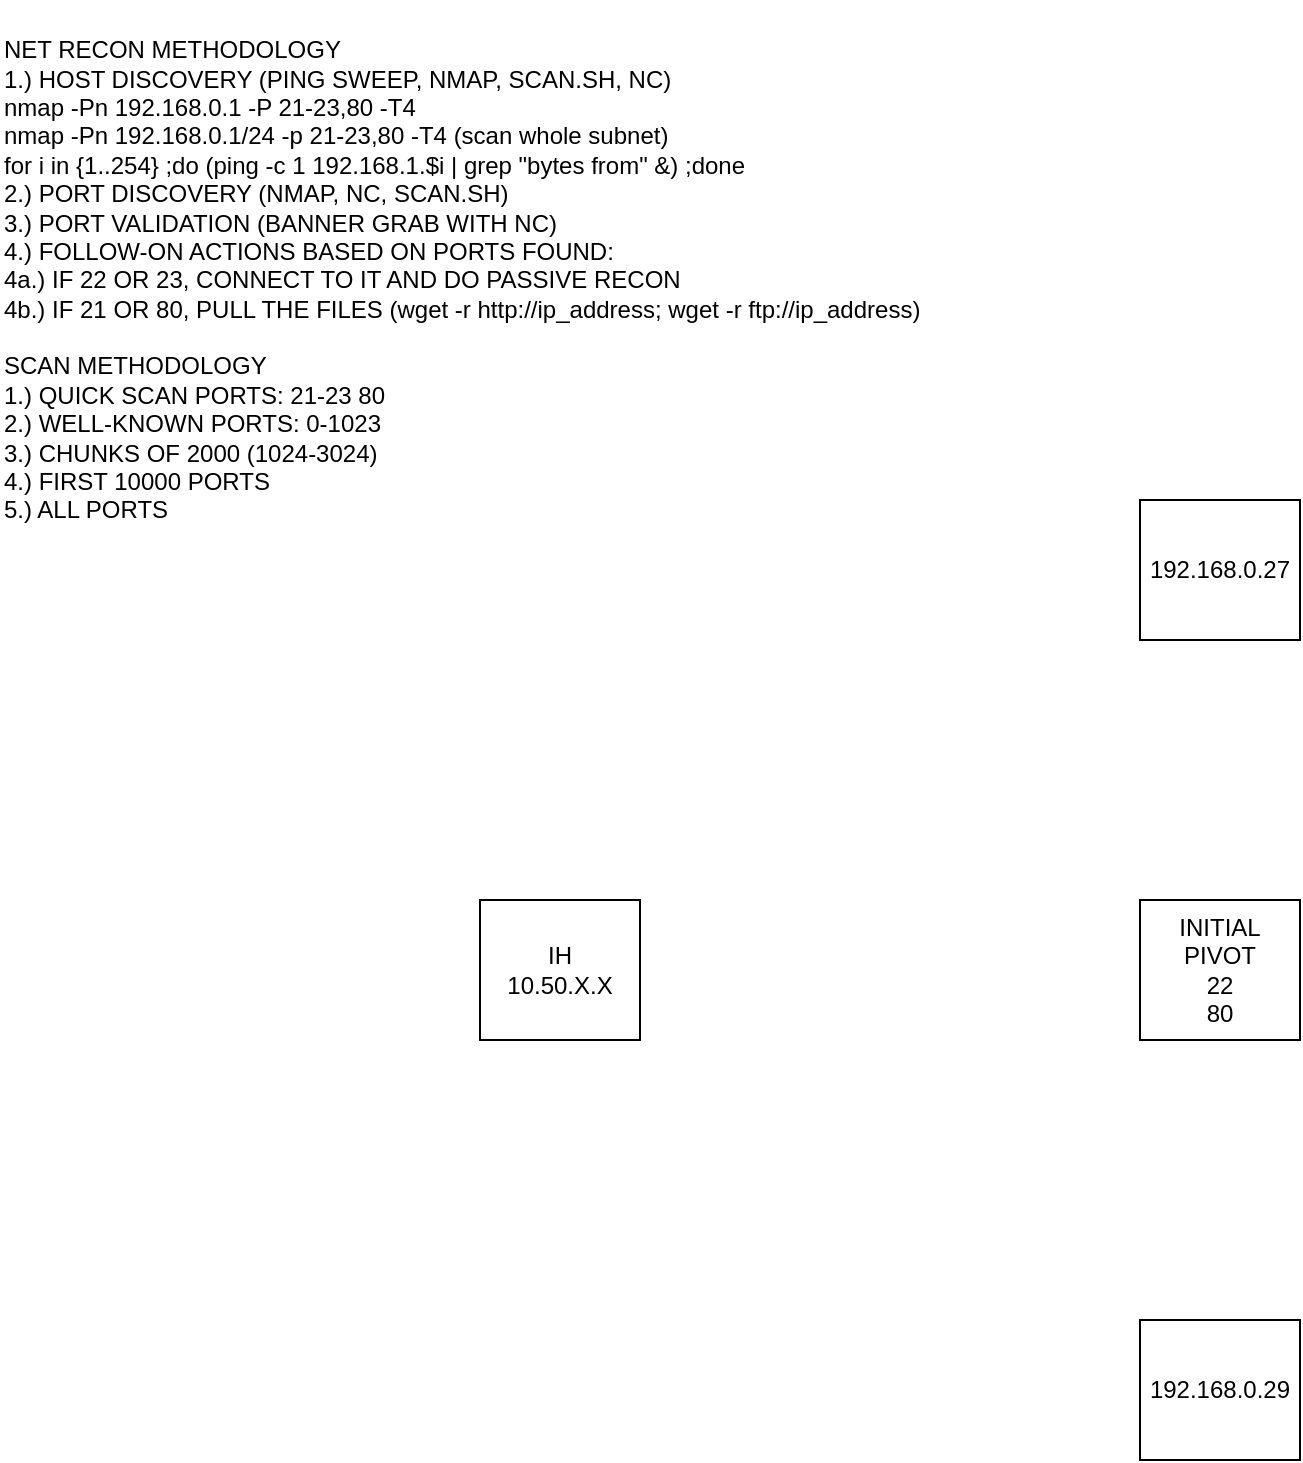 <mxfile version="20.8.0" type="github">
  <diagram id="6IpJzxctdk1KV1eEZQXn" name="Page-1">
    <mxGraphModel dx="2882" dy="1126" grid="1" gridSize="10" guides="1" tooltips="1" connect="1" arrows="1" fold="1" page="1" pageScale="1" pageWidth="850" pageHeight="1100" math="0" shadow="0">
      <root>
        <mxCell id="0" />
        <mxCell id="1" parent="0" />
        <mxCell id="fvO3KNyIIssVne_HvKWL-1" value="&lt;div&gt;IH&lt;/div&gt;&lt;div&gt;10.50.X.X&lt;br&gt;&lt;/div&gt;" style="rounded=0;whiteSpace=wrap;html=1;" vertex="1" parent="1">
          <mxGeometry x="300" y="550" width="80" height="70" as="geometry" />
        </mxCell>
        <mxCell id="fvO3KNyIIssVne_HvKWL-2" value="&lt;div&gt;INITIAL&lt;/div&gt;&lt;div&gt;PIVOT&lt;/div&gt;&lt;div&gt;22&lt;/div&gt;&lt;div&gt;80&lt;br&gt;&lt;/div&gt;" style="rounded=0;whiteSpace=wrap;html=1;" vertex="1" parent="1">
          <mxGeometry x="630" y="550" width="80" height="70" as="geometry" />
        </mxCell>
        <mxCell id="fvO3KNyIIssVne_HvKWL-3" value="&lt;div align=&quot;left&quot;&gt;NET RECON METHODOLOGY&lt;/div&gt;&lt;div align=&quot;left&quot;&gt;1.) HOST DISCOVERY (PING SWEEP, NMAP, SCAN.SH, NC)&lt;/div&gt;&lt;div align=&quot;left&quot;&gt;nmap -Pn 192.168.0.1 -P 21-23,80 -T4&lt;/div&gt;&lt;div align=&quot;left&quot;&gt;nmap -Pn 192.168.0.1/24 -p 21-23,80 -T4 (scan whole subnet)&lt;/div&gt;&lt;div align=&quot;left&quot;&gt;for i in {1..254} ;do (ping -c 1 192.168.1.$i | grep &quot;bytes from&quot; &amp;amp;) ;done&lt;br&gt;&lt;/div&gt;&lt;div align=&quot;left&quot;&gt;2.) PORT DISCOVERY (NMAP, NC, SCAN.SH)&lt;/div&gt;&lt;div align=&quot;left&quot;&gt;3.) PORT VALIDATION (BANNER GRAB WITH NC)&lt;/div&gt;&lt;div align=&quot;left&quot;&gt;4.) FOLLOW-ON ACTIONS BASED ON PORTS FOUND:&lt;/div&gt;&lt;div align=&quot;left&quot;&gt;&lt;span style=&quot;&quot;&gt;	&lt;/span&gt;4a.) IF 22 OR 23, CONNECT TO IT AND DO PASSIVE RECON&lt;/div&gt;&lt;div align=&quot;left&quot;&gt;&lt;span style=&quot;&quot;&gt;	&lt;/span&gt;4b.) IF 21 OR 80, PULL THE FILES (wget -r http://ip_address; wget -r ftp://ip_address)&lt;/div&gt;&lt;div align=&quot;left&quot;&gt;&lt;br&gt;&lt;/div&gt;&lt;div align=&quot;left&quot;&gt;SCAN METHODOLOGY&lt;/div&gt;&lt;div align=&quot;left&quot;&gt;1.) QUICK SCAN PORTS: 21-23 80&lt;/div&gt;&lt;div align=&quot;left&quot;&gt;2.) WELL-KNOWN PORTS: 0-1023&lt;/div&gt;&lt;div align=&quot;left&quot;&gt;3.) CHUNKS OF 2000 (1024-3024)&lt;/div&gt;&lt;div align=&quot;left&quot;&gt;4.) FIRST 10000 PORTS&lt;/div&gt;&lt;div align=&quot;left&quot;&gt;5.) ALL PORTS&lt;br&gt;&lt;/div&gt;" style="text;html=1;strokeColor=none;fillColor=none;align=left;verticalAlign=middle;whiteSpace=wrap;rounded=0;" vertex="1" parent="1">
          <mxGeometry x="60" y="100" width="510" height="280" as="geometry" />
        </mxCell>
        <mxCell id="fvO3KNyIIssVne_HvKWL-4" value="192.168.0.29" style="rounded=0;whiteSpace=wrap;html=1;" vertex="1" parent="1">
          <mxGeometry x="630" y="760" width="80" height="70" as="geometry" />
        </mxCell>
        <mxCell id="fvO3KNyIIssVne_HvKWL-5" value="192.168.0.27" style="rounded=0;whiteSpace=wrap;html=1;" vertex="1" parent="1">
          <mxGeometry x="630" y="350" width="80" height="70" as="geometry" />
        </mxCell>
      </root>
    </mxGraphModel>
  </diagram>
</mxfile>
